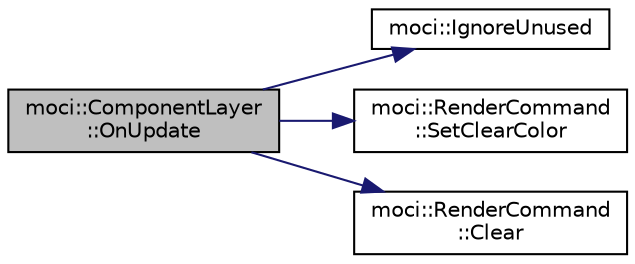 digraph "moci::ComponentLayer::OnUpdate"
{
 // INTERACTIVE_SVG=YES
  edge [fontname="Helvetica",fontsize="10",labelfontname="Helvetica",labelfontsize="10"];
  node [fontname="Helvetica",fontsize="10",shape=record];
  rankdir="LR";
  Node23 [label="moci::ComponentLayer\l::OnUpdate",height=0.2,width=0.4,color="black", fillcolor="grey75", style="filled", fontcolor="black"];
  Node23 -> Node24 [color="midnightblue",fontsize="10",style="solid",fontname="Helvetica"];
  Node24 [label="moci::IgnoreUnused",height=0.2,width=0.4,color="black", fillcolor="white", style="filled",URL="$namespacemoci.html#ae476b7800a4885ccb9a99952efba1628"];
  Node23 -> Node25 [color="midnightblue",fontsize="10",style="solid",fontname="Helvetica"];
  Node25 [label="moci::RenderCommand\l::SetClearColor",height=0.2,width=0.4,color="black", fillcolor="white", style="filled",URL="$classmoci_1_1RenderCommand.html#a3bef05cc11cbdab48c2c682b2eea12cd"];
  Node23 -> Node26 [color="midnightblue",fontsize="10",style="solid",fontname="Helvetica"];
  Node26 [label="moci::RenderCommand\l::Clear",height=0.2,width=0.4,color="black", fillcolor="white", style="filled",URL="$classmoci_1_1RenderCommand.html#a02a096848b31bed79a2b6b1365532dbc"];
}
